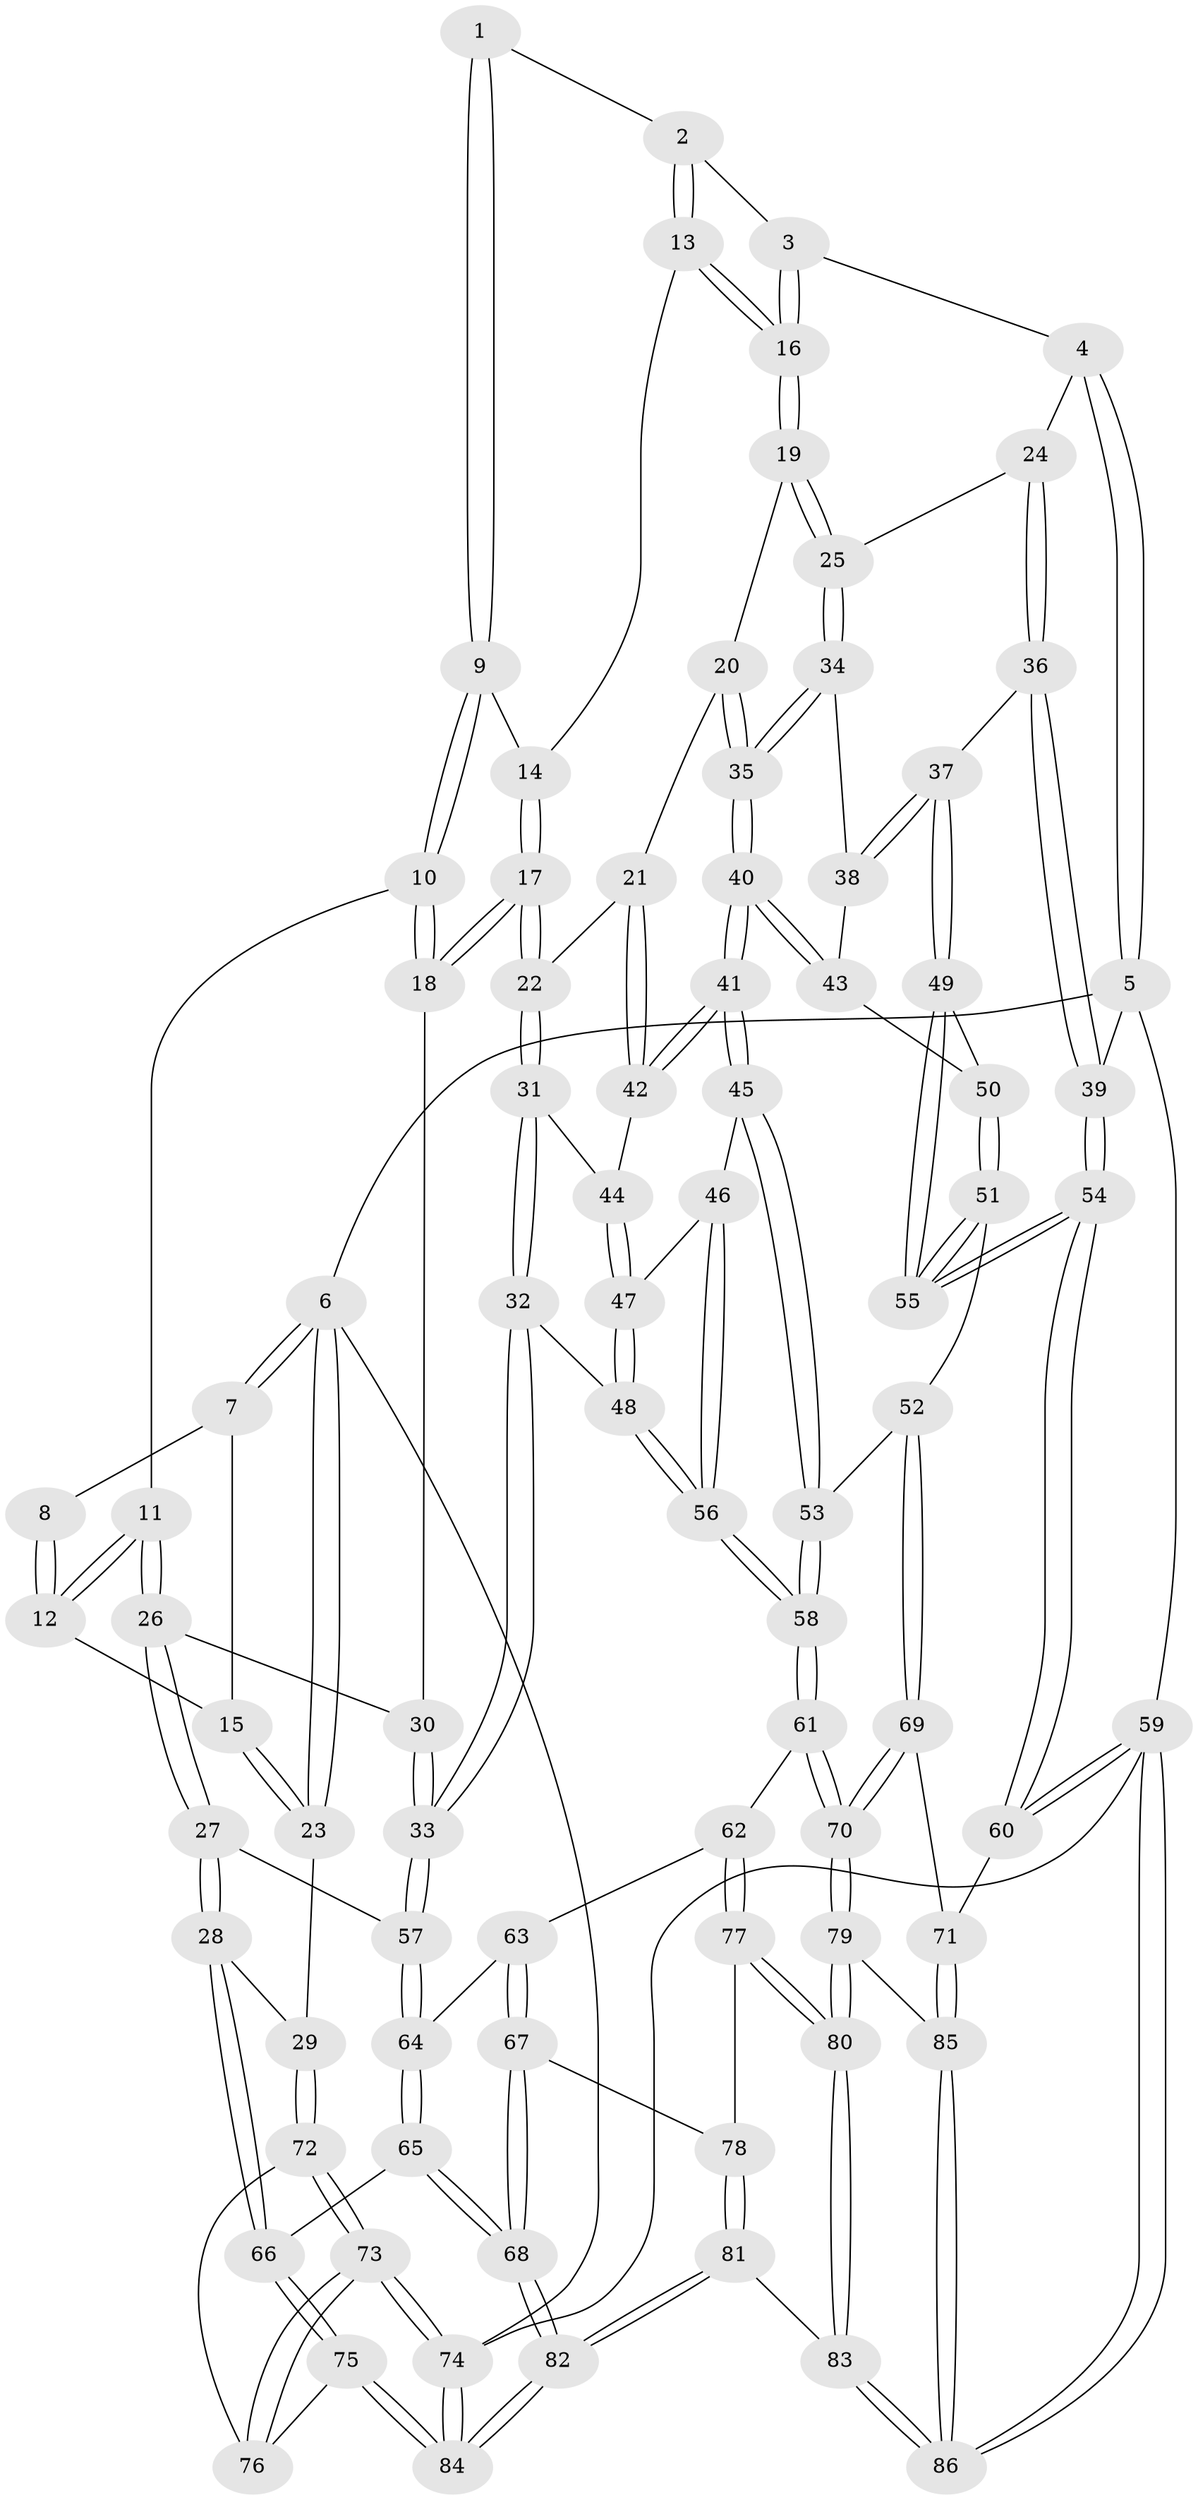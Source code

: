 // Generated by graph-tools (version 1.1) at 2025/51/03/09/25 03:51:03]
// undirected, 86 vertices, 212 edges
graph export_dot {
graph [start="1"]
  node [color=gray90,style=filled];
  1 [pos="+0.33613632761429524+0"];
  2 [pos="+0.6191695916854996+0"];
  3 [pos="+1+0"];
  4 [pos="+1+0"];
  5 [pos="+1+0"];
  6 [pos="+0+0"];
  7 [pos="+0.07726884623945261+0"];
  8 [pos="+0.1486664976105054+0"];
  9 [pos="+0.37145791851366666+0"];
  10 [pos="+0.323116067225925+0.15656288694149179"];
  11 [pos="+0.24024073761217413+0.173879877908335"];
  12 [pos="+0.21541282895144567+0.1584917476675703"];
  13 [pos="+0.5992700592953486+0.08277420648597386"];
  14 [pos="+0.541407487585824+0.10754432634403882"];
  15 [pos="+0.13314506770467333+0.14255028262089295"];
  16 [pos="+0.7581372004928558+0.11763080790981399"];
  17 [pos="+0.49512855309791215+0.258444835360821"];
  18 [pos="+0.40490926743860867+0.2422108584524693"];
  19 [pos="+0.7653706121240298+0.20585545925133059"];
  20 [pos="+0.7098321362555926+0.25678771123444327"];
  21 [pos="+0.6089124735568107+0.28913611016202345"];
  22 [pos="+0.518727383969606+0.285613425771421"];
  23 [pos="+0+0.2924213115501598"];
  24 [pos="+0.9002407057159778+0.2654194160002034"];
  25 [pos="+0.8648902166987675+0.2623787813527651"];
  26 [pos="+0.14488998004264259+0.4039406441949832"];
  27 [pos="+0.08197954168821131+0.486509331865628"];
  28 [pos="+0.03551989056548666+0.49456121638660216"];
  29 [pos="+0+0.48498467823542"];
  30 [pos="+0.3903881256114911+0.2584688250222319"];
  31 [pos="+0.4980064045655038+0.41869827327727344"];
  32 [pos="+0.3936264730965884+0.5123311564318171"];
  33 [pos="+0.3053352824185573+0.541091900049854"];
  34 [pos="+0.8377347172489582+0.35276319482793506"];
  35 [pos="+0.7495816197968985+0.4131719632634452"];
  36 [pos="+0.9600530244177798+0.2992521308171885"];
  37 [pos="+0.901636779539188+0.4691867844653746"];
  38 [pos="+0.8450651721160507+0.373729174070413"];
  39 [pos="+1+0.3199526582816644"];
  40 [pos="+0.7390838787417938+0.46976187466901875"];
  41 [pos="+0.7184456365112787+0.48669724490023986"];
  42 [pos="+0.665946595804707+0.43001509305132174"];
  43 [pos="+0.7885486358943907+0.4697544606688003"];
  44 [pos="+0.5018404876661369+0.4212153090262931"];
  45 [pos="+0.716250854931918+0.4917647501491621"];
  46 [pos="+0.6542232494788456+0.5020258848757704"];
  47 [pos="+0.5684979329457586+0.48515696562804145"];
  48 [pos="+0.5545208531856235+0.6079108284690208"];
  49 [pos="+0.901505338093677+0.47580320631805295"];
  50 [pos="+0.8274185371668763+0.473488596967937"];
  51 [pos="+0.8201459228016869+0.6516620081693734"];
  52 [pos="+0.7669083744328055+0.6612915059767396"];
  53 [pos="+0.7404815340759718+0.6496602677578306"];
  54 [pos="+1+0.6686869618378443"];
  55 [pos="+1+0.6215792254302286"];
  56 [pos="+0.5592752538294172+0.6141442426730634"];
  57 [pos="+0.3034243196438986+0.5421283955199735"];
  58 [pos="+0.5936952945131491+0.7051556176665988"];
  59 [pos="+1+1"];
  60 [pos="+1+0.7523045887941788"];
  61 [pos="+0.5878083632050931+0.7140451387362233"];
  62 [pos="+0.5500837166651593+0.7239579129249497"];
  63 [pos="+0.3675115439200722+0.6641155368985608"];
  64 [pos="+0.34034680151413643+0.6371822944193086"];
  65 [pos="+0.2308821791529713+0.8423788256345824"];
  66 [pos="+0.1975689056216936+0.8417431685518848"];
  67 [pos="+0.3883176050999966+0.8165213647421541"];
  68 [pos="+0.26764400564569896+0.8617345874998544"];
  69 [pos="+0.8022983423320541+0.8603847301559508"];
  70 [pos="+0.6526210859420015+0.9023333804640373"];
  71 [pos="+0.8079233256308196+0.8628683116373972"];
  72 [pos="+0+0.5783122256183466"];
  73 [pos="+0+0.9553260487356845"];
  74 [pos="+0+1"];
  75 [pos="+0.14879407828634333+0.8834677840899278"];
  76 [pos="+0.14447636954442722+0.8837245659928001"];
  77 [pos="+0.4863004537231943+0.7971183687486871"];
  78 [pos="+0.422021687709913+0.8313944129934268"];
  79 [pos="+0.646893989525886+0.9128686834756479"];
  80 [pos="+0.5797400603918352+1"];
  81 [pos="+0.49476659016756636+1"];
  82 [pos="+0.44301676040753285+1"];
  83 [pos="+0.5090889966039519+1"];
  84 [pos="+0.2084959364050776+1"];
  85 [pos="+0.8647906189942777+1"];
  86 [pos="+1+1"];
  1 -- 2;
  1 -- 9;
  1 -- 9;
  2 -- 3;
  2 -- 13;
  2 -- 13;
  3 -- 4;
  3 -- 16;
  3 -- 16;
  4 -- 5;
  4 -- 5;
  4 -- 24;
  5 -- 6;
  5 -- 39;
  5 -- 59;
  6 -- 7;
  6 -- 7;
  6 -- 23;
  6 -- 23;
  6 -- 74;
  7 -- 8;
  7 -- 15;
  8 -- 12;
  8 -- 12;
  9 -- 10;
  9 -- 10;
  9 -- 14;
  10 -- 11;
  10 -- 18;
  10 -- 18;
  11 -- 12;
  11 -- 12;
  11 -- 26;
  11 -- 26;
  12 -- 15;
  13 -- 14;
  13 -- 16;
  13 -- 16;
  14 -- 17;
  14 -- 17;
  15 -- 23;
  15 -- 23;
  16 -- 19;
  16 -- 19;
  17 -- 18;
  17 -- 18;
  17 -- 22;
  17 -- 22;
  18 -- 30;
  19 -- 20;
  19 -- 25;
  19 -- 25;
  20 -- 21;
  20 -- 35;
  20 -- 35;
  21 -- 22;
  21 -- 42;
  21 -- 42;
  22 -- 31;
  22 -- 31;
  23 -- 29;
  24 -- 25;
  24 -- 36;
  24 -- 36;
  25 -- 34;
  25 -- 34;
  26 -- 27;
  26 -- 27;
  26 -- 30;
  27 -- 28;
  27 -- 28;
  27 -- 57;
  28 -- 29;
  28 -- 66;
  28 -- 66;
  29 -- 72;
  29 -- 72;
  30 -- 33;
  30 -- 33;
  31 -- 32;
  31 -- 32;
  31 -- 44;
  32 -- 33;
  32 -- 33;
  32 -- 48;
  33 -- 57;
  33 -- 57;
  34 -- 35;
  34 -- 35;
  34 -- 38;
  35 -- 40;
  35 -- 40;
  36 -- 37;
  36 -- 39;
  36 -- 39;
  37 -- 38;
  37 -- 38;
  37 -- 49;
  37 -- 49;
  38 -- 43;
  39 -- 54;
  39 -- 54;
  40 -- 41;
  40 -- 41;
  40 -- 43;
  40 -- 43;
  41 -- 42;
  41 -- 42;
  41 -- 45;
  41 -- 45;
  42 -- 44;
  43 -- 50;
  44 -- 47;
  44 -- 47;
  45 -- 46;
  45 -- 53;
  45 -- 53;
  46 -- 47;
  46 -- 56;
  46 -- 56;
  47 -- 48;
  47 -- 48;
  48 -- 56;
  48 -- 56;
  49 -- 50;
  49 -- 55;
  49 -- 55;
  50 -- 51;
  50 -- 51;
  51 -- 52;
  51 -- 55;
  51 -- 55;
  52 -- 53;
  52 -- 69;
  52 -- 69;
  53 -- 58;
  53 -- 58;
  54 -- 55;
  54 -- 55;
  54 -- 60;
  54 -- 60;
  56 -- 58;
  56 -- 58;
  57 -- 64;
  57 -- 64;
  58 -- 61;
  58 -- 61;
  59 -- 60;
  59 -- 60;
  59 -- 86;
  59 -- 86;
  59 -- 74;
  60 -- 71;
  61 -- 62;
  61 -- 70;
  61 -- 70;
  62 -- 63;
  62 -- 77;
  62 -- 77;
  63 -- 64;
  63 -- 67;
  63 -- 67;
  64 -- 65;
  64 -- 65;
  65 -- 66;
  65 -- 68;
  65 -- 68;
  66 -- 75;
  66 -- 75;
  67 -- 68;
  67 -- 68;
  67 -- 78;
  68 -- 82;
  68 -- 82;
  69 -- 70;
  69 -- 70;
  69 -- 71;
  70 -- 79;
  70 -- 79;
  71 -- 85;
  71 -- 85;
  72 -- 73;
  72 -- 73;
  72 -- 76;
  73 -- 74;
  73 -- 74;
  73 -- 76;
  73 -- 76;
  74 -- 84;
  74 -- 84;
  75 -- 76;
  75 -- 84;
  75 -- 84;
  77 -- 78;
  77 -- 80;
  77 -- 80;
  78 -- 81;
  78 -- 81;
  79 -- 80;
  79 -- 80;
  79 -- 85;
  80 -- 83;
  80 -- 83;
  81 -- 82;
  81 -- 82;
  81 -- 83;
  82 -- 84;
  82 -- 84;
  83 -- 86;
  83 -- 86;
  85 -- 86;
  85 -- 86;
}
